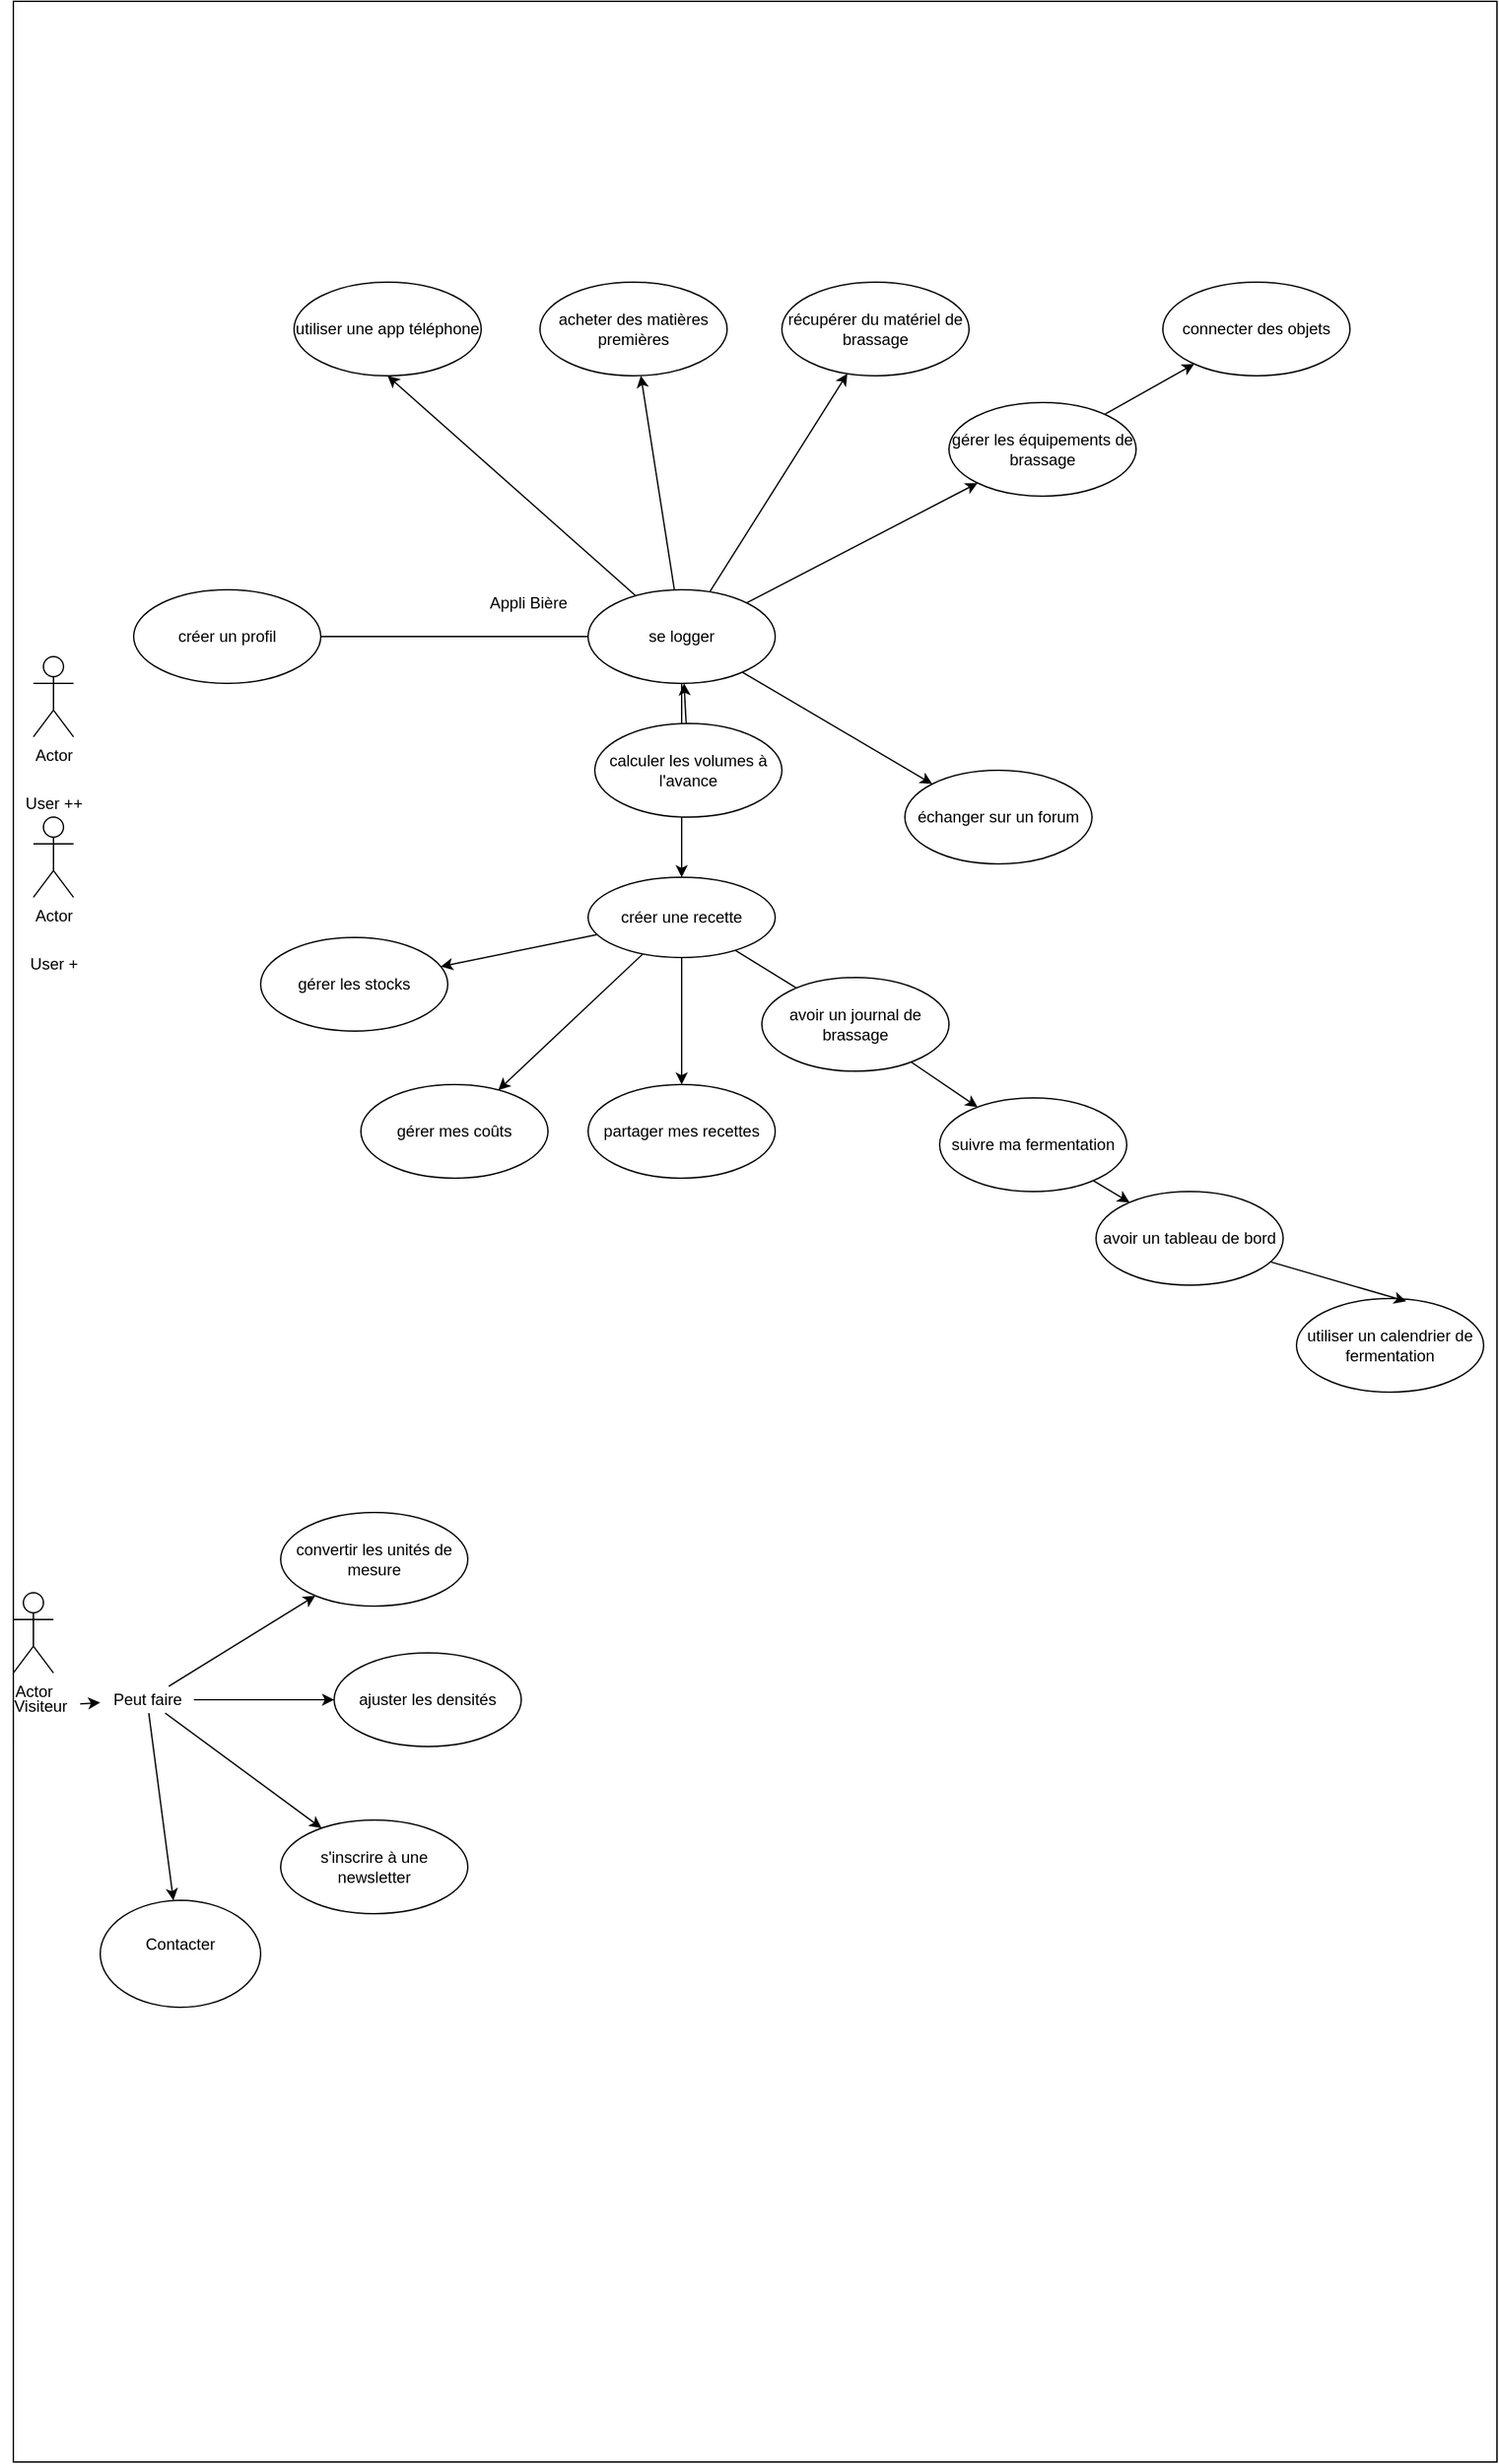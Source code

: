 <mxfile>
    <diagram id="Rmy6Oijv7eUS5dx1MSk9" name="Page-1">
        <mxGraphModel dx="1159" dy="1764" grid="1" gridSize="10" guides="1" tooltips="1" connect="1" arrows="1" fold="1" page="1" pageScale="1" pageWidth="827" pageHeight="1169" math="0" shadow="0">
            <root>
                <mxCell id="0"/>
                <mxCell id="1" parent="0"/>
                <mxCell id="26" value="" style="shape=ext;double=1;rounded=0;whiteSpace=wrap;html=1;shadow=1;" parent="1" vertex="1">
                    <mxGeometry x="20" y="900" width="880" height="130" as="geometry"/>
                </mxCell>
                <mxCell id="ZsX7-QmTqDi4WRC6YvOe-1" value="&lt;h5&gt;&lt;br&gt;&lt;/h5&gt;" style="whiteSpace=wrap;html=1;" parent="1" vertex="1">
                    <mxGeometry x="20" y="-270" width="1110" height="1840" as="geometry"/>
                </mxCell>
                <mxCell id="6" style="edgeStyle=none;html=1;exitX=0.5;exitY=1;exitDx=0;exitDy=0;" parent="1" source="ZsX7-QmTqDi4WRC6YvOe-2" target="ZsX7-QmTqDi4WRC6YvOe-7" edge="1">
                    <mxGeometry relative="1" as="geometry"/>
                </mxCell>
                <mxCell id="14" style="edgeStyle=none;html=1;entryX=0.5;entryY=1;entryDx=0;entryDy=0;" parent="1" source="ZsX7-QmTqDi4WRC6YvOe-2" target="ZsX7-QmTqDi4WRC6YvOe-6" edge="1">
                    <mxGeometry relative="1" as="geometry"/>
                </mxCell>
                <mxCell id="15" style="edgeStyle=none;html=1;" parent="1" source="ZsX7-QmTqDi4WRC6YvOe-2" target="ZsX7-QmTqDi4WRC6YvOe-22" edge="1">
                    <mxGeometry relative="1" as="geometry"/>
                </mxCell>
                <mxCell id="16" style="edgeStyle=none;html=1;entryX=0;entryY=0;entryDx=0;entryDy=0;" parent="1" source="ZsX7-QmTqDi4WRC6YvOe-2" target="ZsX7-QmTqDi4WRC6YvOe-12" edge="1">
                    <mxGeometry relative="1" as="geometry"/>
                </mxCell>
                <mxCell id="21" style="edgeStyle=none;html=1;" parent="1" source="ZsX7-QmTqDi4WRC6YvOe-2" target="ZsX7-QmTqDi4WRC6YvOe-17" edge="1">
                    <mxGeometry relative="1" as="geometry"/>
                </mxCell>
                <mxCell id="23" style="edgeStyle=none;html=1;" parent="1" source="ZsX7-QmTqDi4WRC6YvOe-2" target="ZsX7-QmTqDi4WRC6YvOe-5" edge="1">
                    <mxGeometry relative="1" as="geometry"/>
                </mxCell>
                <mxCell id="ZsX7-QmTqDi4WRC6YvOe-2" value="se logger" style="ellipse;whiteSpace=wrap;html=1;" parent="1" vertex="1">
                    <mxGeometry x="450" y="170" width="140" height="70" as="geometry"/>
                </mxCell>
                <mxCell id="ZsX7-QmTqDi4WRC6YvOe-3" value="gérer les stocks" style="ellipse;whiteSpace=wrap;html=1;" parent="1" vertex="1">
                    <mxGeometry x="205" y="430" width="140" height="70" as="geometry"/>
                </mxCell>
                <mxCell id="ZsX7-QmTqDi4WRC6YvOe-4" value="convertir les unités de mesure" style="ellipse;whiteSpace=wrap;html=1;" parent="1" vertex="1">
                    <mxGeometry x="220" y="860" width="140" height="70" as="geometry"/>
                </mxCell>
                <mxCell id="ZsX7-QmTqDi4WRC6YvOe-5" value="récupérer du matériel de brassage&lt;br&gt;" style="ellipse;whiteSpace=wrap;html=1;" parent="1" vertex="1">
                    <mxGeometry x="595" y="-60" width="140" height="70" as="geometry"/>
                </mxCell>
                <mxCell id="ZsX7-QmTqDi4WRC6YvOe-6" value="utiliser une app téléphone" style="ellipse;whiteSpace=wrap;html=1;" parent="1" vertex="1">
                    <mxGeometry x="230" y="-60" width="140" height="70" as="geometry"/>
                </mxCell>
                <mxCell id="7" style="edgeStyle=none;html=1;entryX=0.5;entryY=0;entryDx=0;entryDy=0;" parent="1" source="ZsX7-QmTqDi4WRC6YvOe-7" target="ZsX7-QmTqDi4WRC6YvOe-15" edge="1">
                    <mxGeometry relative="1" as="geometry"/>
                </mxCell>
                <mxCell id="11" style="edgeStyle=none;html=1;" parent="1" source="ZsX7-QmTqDi4WRC6YvOe-7" target="ZsX7-QmTqDi4WRC6YvOe-21" edge="1">
                    <mxGeometry relative="1" as="geometry"/>
                </mxCell>
                <mxCell id="17" style="edgeStyle=none;html=1;startArrow=none;" parent="1" source="ZsX7-QmTqDi4WRC6YvOe-18" target="ZsX7-QmTqDi4WRC6YvOe-27" edge="1">
                    <mxGeometry relative="1" as="geometry"/>
                </mxCell>
                <mxCell id="39" style="edgeStyle=none;html=1;" edge="1" parent="1" source="ZsX7-QmTqDi4WRC6YvOe-7" target="ZsX7-QmTqDi4WRC6YvOe-3">
                    <mxGeometry relative="1" as="geometry"/>
                </mxCell>
                <mxCell id="ZsX7-QmTqDi4WRC6YvOe-7" value="créer une recette" style="ellipse;whiteSpace=wrap;html=1;" parent="1" vertex="1">
                    <mxGeometry x="450" y="385" width="140" height="60" as="geometry"/>
                </mxCell>
                <mxCell id="ZsX7-QmTqDi4WRC6YvOe-8" value="s'inscrire à une newsletter" style="ellipse;whiteSpace=wrap;html=1;" parent="1" vertex="1">
                    <mxGeometry x="220" y="1090" width="140" height="70" as="geometry"/>
                </mxCell>
                <mxCell id="ZsX7-QmTqDi4WRC6YvOe-9" value="" style="group" parent="1" vertex="1" connectable="0">
                    <mxGeometry x="10" y="910" width="60" height="105" as="geometry"/>
                </mxCell>
                <mxCell id="ZsX7-QmTqDi4WRC6YvOe-10" value="Actor" style="shape=umlActor;verticalLabelPosition=bottom;verticalAlign=top;html=1;" parent="ZsX7-QmTqDi4WRC6YvOe-9" vertex="1">
                    <mxGeometry x="10" y="10" width="30" height="60" as="geometry"/>
                </mxCell>
                <mxCell id="ZsX7-QmTqDi4WRC6YvOe-11" value="Visiteur" style="text;html=1;resizable=0;autosize=1;align=center;verticalAlign=middle;points=[];fillColor=none;strokeColor=none;rounded=0;" parent="ZsX7-QmTqDi4WRC6YvOe-9" vertex="1">
                    <mxGeometry y="85" width="60" height="20" as="geometry"/>
                </mxCell>
                <mxCell id="ZsX7-QmTqDi4WRC6YvOe-12" value="échanger sur un forum&lt;br&gt;" style="ellipse;whiteSpace=wrap;html=1;" parent="1" vertex="1">
                    <mxGeometry x="687" y="305" width="140" height="70" as="geometry"/>
                </mxCell>
                <mxCell id="ZsX7-QmTqDi4WRC6YvOe-13" value="utiliser un calendrier de fermentation" style="ellipse;whiteSpace=wrap;html=1;" parent="1" vertex="1">
                    <mxGeometry x="980" y="700" width="140" height="70" as="geometry"/>
                </mxCell>
                <mxCell id="ZsX7-QmTqDi4WRC6YvOe-14" value="ajuster les densités" style="ellipse;whiteSpace=wrap;html=1;" parent="1" vertex="1">
                    <mxGeometry x="260" y="965" width="140" height="70" as="geometry"/>
                </mxCell>
                <mxCell id="ZsX7-QmTqDi4WRC6YvOe-15" value="partager mes recettes" style="ellipse;whiteSpace=wrap;html=1;" parent="1" vertex="1">
                    <mxGeometry x="450" y="540" width="140" height="70" as="geometry"/>
                </mxCell>
                <mxCell id="20" style="edgeStyle=none;html=1;entryX=0.586;entryY=0.029;entryDx=0;entryDy=0;entryPerimeter=0;" parent="1" source="ZsX7-QmTqDi4WRC6YvOe-16" target="ZsX7-QmTqDi4WRC6YvOe-13" edge="1">
                    <mxGeometry relative="1" as="geometry"/>
                </mxCell>
                <mxCell id="ZsX7-QmTqDi4WRC6YvOe-16" value="avoir un tableau de bord&lt;br&gt;" style="ellipse;whiteSpace=wrap;html=1;" parent="1" vertex="1">
                    <mxGeometry x="830" y="620" width="140" height="70" as="geometry"/>
                </mxCell>
                <mxCell id="ZsX7-QmTqDi4WRC6YvOe-17" value="acheter des matières premières&lt;br&gt;" style="ellipse;whiteSpace=wrap;html=1;" parent="1" vertex="1">
                    <mxGeometry x="414" y="-60" width="140" height="70" as="geometry"/>
                </mxCell>
                <mxCell id="38" value="" style="edgeStyle=none;html=1;" edge="1" parent="1" source="ZsX7-QmTqDi4WRC6YvOe-19" target="ZsX7-QmTqDi4WRC6YvOe-2">
                    <mxGeometry relative="1" as="geometry"/>
                </mxCell>
                <mxCell id="ZsX7-QmTqDi4WRC6YvOe-19" value="calculer les volumes à l'avance" style="ellipse;whiteSpace=wrap;html=1;" parent="1" vertex="1">
                    <mxGeometry x="455" y="270" width="140" height="70" as="geometry"/>
                </mxCell>
                <mxCell id="ZsX7-QmTqDi4WRC6YvOe-20" value="créer un profil" style="ellipse;whiteSpace=wrap;html=1;" parent="1" vertex="1">
                    <mxGeometry x="110" y="170" width="140" height="70" as="geometry"/>
                </mxCell>
                <mxCell id="ZsX7-QmTqDi4WRC6YvOe-21" value="gérer mes coûts" style="ellipse;whiteSpace=wrap;html=1;" parent="1" vertex="1">
                    <mxGeometry x="280" y="540" width="140" height="70" as="geometry"/>
                </mxCell>
                <mxCell id="18" style="edgeStyle=none;html=1;" parent="1" source="ZsX7-QmTqDi4WRC6YvOe-22" target="ZsX7-QmTqDi4WRC6YvOe-28" edge="1">
                    <mxGeometry relative="1" as="geometry"/>
                </mxCell>
                <mxCell id="ZsX7-QmTqDi4WRC6YvOe-22" value="gérer les équipements de brassage&lt;br&gt;" style="ellipse;whiteSpace=wrap;html=1;" parent="1" vertex="1">
                    <mxGeometry x="720" y="30" width="140" height="70" as="geometry"/>
                </mxCell>
                <mxCell id="ZsX7-QmTqDi4WRC6YvOe-23" value="" style="group" parent="1" vertex="1" connectable="0">
                    <mxGeometry x="20" y="340" width="60" height="120" as="geometry"/>
                </mxCell>
                <mxCell id="ZsX7-QmTqDi4WRC6YvOe-24" value="Actor" style="shape=umlActor;verticalLabelPosition=bottom;verticalAlign=top;html=1;" parent="ZsX7-QmTqDi4WRC6YvOe-23" vertex="1">
                    <mxGeometry x="15" width="30" height="60" as="geometry"/>
                </mxCell>
                <mxCell id="ZsX7-QmTqDi4WRC6YvOe-25" value="User +" style="text;html=1;resizable=0;autosize=1;align=center;verticalAlign=middle;points=[];fillColor=none;strokeColor=none;rounded=0;" parent="ZsX7-QmTqDi4WRC6YvOe-23" vertex="1">
                    <mxGeometry x="5" y="100" width="50" height="20" as="geometry"/>
                </mxCell>
                <mxCell id="ZsX7-QmTqDi4WRC6YvOe-26" value="Appli Bière&lt;br&gt;" style="text;html=1;resizable=0;autosize=1;align=center;verticalAlign=middle;points=[];fillColor=none;strokeColor=none;rounded=0;" parent="1" vertex="1">
                    <mxGeometry x="370" y="170" width="70" height="20" as="geometry"/>
                </mxCell>
                <mxCell id="19" style="edgeStyle=none;html=1;" parent="1" source="ZsX7-QmTqDi4WRC6YvOe-27" target="ZsX7-QmTqDi4WRC6YvOe-16" edge="1">
                    <mxGeometry relative="1" as="geometry"/>
                </mxCell>
                <mxCell id="ZsX7-QmTqDi4WRC6YvOe-27" value="suivre ma fermentation&lt;br&gt;" style="ellipse;whiteSpace=wrap;html=1;" parent="1" vertex="1">
                    <mxGeometry x="713" y="550" width="140" height="70" as="geometry"/>
                </mxCell>
                <mxCell id="ZsX7-QmTqDi4WRC6YvOe-28" value="connecter des objets" style="ellipse;whiteSpace=wrap;html=1;" parent="1" vertex="1">
                    <mxGeometry x="880" y="-60" width="140" height="70" as="geometry"/>
                </mxCell>
                <mxCell id="ZsX7-QmTqDi4WRC6YvOe-29" value="" style="endArrow=none;html=1;rounded=0;" parent="1" source="ZsX7-QmTqDi4WRC6YvOe-20" target="ZsX7-QmTqDi4WRC6YvOe-2" edge="1">
                    <mxGeometry width="50" height="50" relative="1" as="geometry">
                        <mxPoint x="390" y="380" as="sourcePoint"/>
                        <mxPoint x="440" y="330" as="targetPoint"/>
                    </mxGeometry>
                </mxCell>
                <mxCell id="ZsX7-QmTqDi4WRC6YvOe-32" value="&lt;div&gt;Contacter&lt;/div&gt;&lt;div&gt;&lt;br&gt;&lt;/div&gt;" style="ellipse;whiteSpace=wrap;html=1;" parent="1" vertex="1">
                    <mxGeometry x="85" y="1150" width="120" height="80" as="geometry"/>
                </mxCell>
                <mxCell id="2" value="" style="group" parent="1" vertex="1" connectable="0">
                    <mxGeometry x="20" y="220" width="60" height="120" as="geometry"/>
                </mxCell>
                <mxCell id="3" value="Actor" style="shape=umlActor;verticalLabelPosition=bottom;verticalAlign=top;html=1;" parent="2" vertex="1">
                    <mxGeometry x="15" width="30" height="60" as="geometry"/>
                </mxCell>
                <mxCell id="4" value="User ++" style="text;html=1;resizable=0;autosize=1;align=center;verticalAlign=middle;points=[];fillColor=none;strokeColor=none;rounded=0;" parent="2" vertex="1">
                    <mxGeometry y="100" width="60" height="20" as="geometry"/>
                </mxCell>
                <mxCell id="ZsX7-QmTqDi4WRC6YvOe-18" value="avoir un journal de brassage" style="ellipse;whiteSpace=wrap;html=1;" parent="1" vertex="1">
                    <mxGeometry x="580" y="460" width="140" height="70" as="geometry"/>
                </mxCell>
                <mxCell id="24" value="" style="edgeStyle=none;html=1;endArrow=none;" parent="1" source="ZsX7-QmTqDi4WRC6YvOe-7" target="ZsX7-QmTqDi4WRC6YvOe-18" edge="1">
                    <mxGeometry relative="1" as="geometry">
                        <mxPoint x="550.38" y="442.027" as="sourcePoint"/>
                        <mxPoint x="665.682" y="544.495" as="targetPoint"/>
                    </mxGeometry>
                </mxCell>
                <mxCell id="32" style="html=1;" parent="1" source="31" target="ZsX7-QmTqDi4WRC6YvOe-4" edge="1">
                    <mxGeometry relative="1" as="geometry"/>
                </mxCell>
                <mxCell id="34" style="edgeStyle=none;html=1;" parent="1" source="31" target="ZsX7-QmTqDi4WRC6YvOe-14" edge="1">
                    <mxGeometry relative="1" as="geometry"/>
                </mxCell>
                <mxCell id="35" style="edgeStyle=none;html=1;" parent="1" source="31" target="ZsX7-QmTqDi4WRC6YvOe-8" edge="1">
                    <mxGeometry relative="1" as="geometry"/>
                </mxCell>
                <mxCell id="36" style="edgeStyle=none;html=1;" parent="1" source="31" target="ZsX7-QmTqDi4WRC6YvOe-32" edge="1">
                    <mxGeometry relative="1" as="geometry"/>
                </mxCell>
                <mxCell id="31" value="Peut faire" style="text;html=1;align=center;verticalAlign=middle;resizable=0;points=[];autosize=1;strokeColor=none;fillColor=none;" parent="1" vertex="1">
                    <mxGeometry x="85" y="990" width="70" height="20" as="geometry"/>
                </mxCell>
                <mxCell id="33" style="edgeStyle=none;html=1;" parent="1" source="ZsX7-QmTqDi4WRC6YvOe-11" target="31" edge="1">
                    <mxGeometry relative="1" as="geometry"/>
                </mxCell>
            </root>
        </mxGraphModel>
    </diagram>
</mxfile>